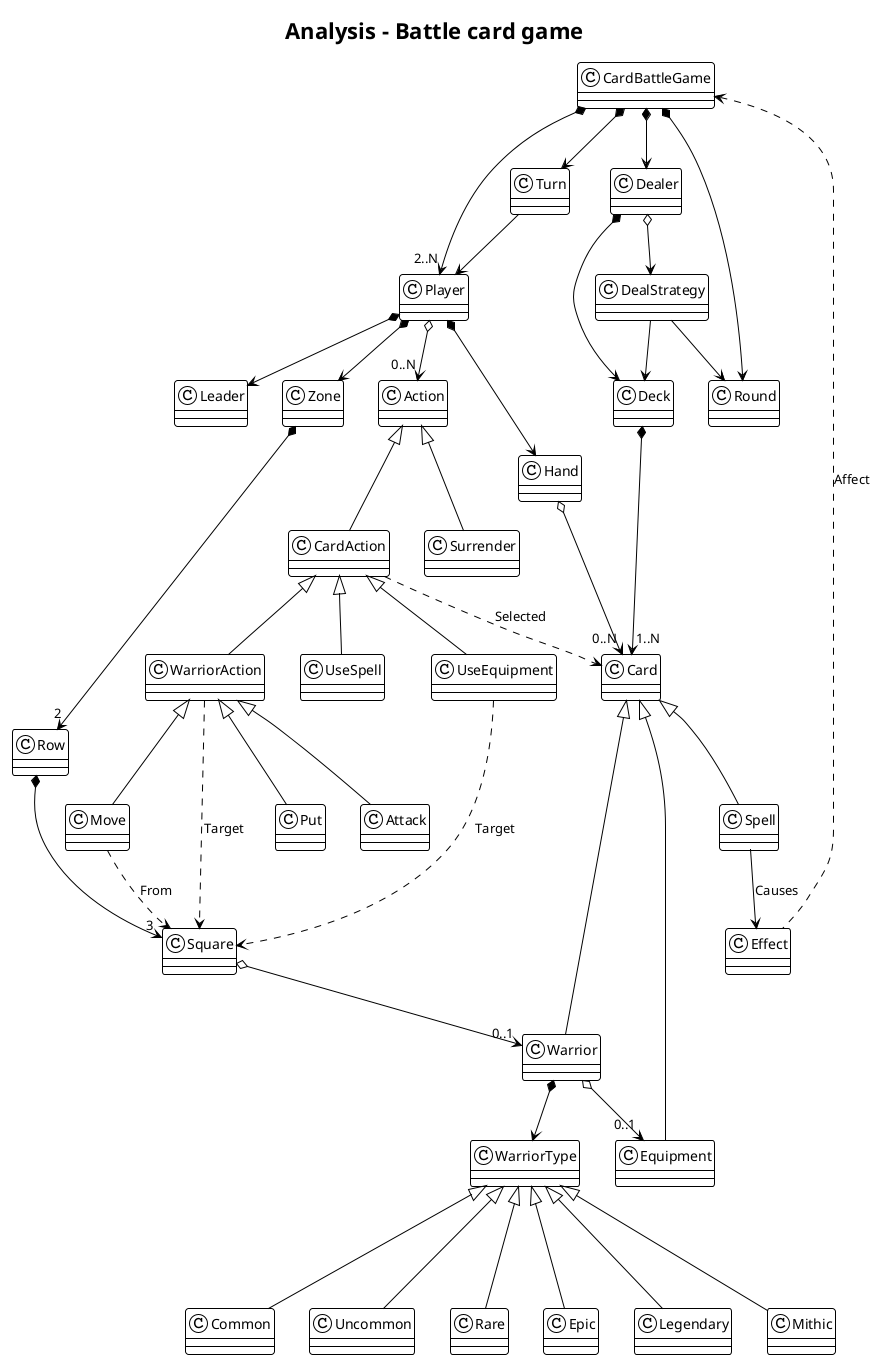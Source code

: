 @startuml
title "Analysis - Battle card game"
!theme plain

CardBattleGame *--> Turn
CardBattleGame *--> Round
CardBattleGame *--> "2..N" Player
CardBattleGame *--> Dealer

Turn --> Player
DealStrategy --> Deck

Player *--> Leader
Player *--> Zone
Zone *---> "2" Row
Row *--> "3" Square
Square o--> "0..1" Warrior

Player *--> Hand
Hand o--> "0..N" Card

Dealer o--> DealStrategy
Dealer *--> Deck
DealStrategy --> Round
Deck *--> "1..N" Card

Card <|-- Spell
Card <|-- Warrior
Card <|-- Equipment

Warrior *--> WarriorType
WarriorType <|--- Common
WarriorType <|--- Uncommon
WarriorType <|--- Rare
WarriorType <|--- Epic
WarriorType <|--- Legendary
WarriorType <|--- Mithic

Spell --> Effect : Causes
Effect .u.> CardBattleGame : Affect

Warrior o--> "0..1" Equipment

Player o--> "0..N" Action
Action <|-- Surrender
Action <|-- CardAction
CardAction ..> Card : Selected
CardAction <|-- UseSpell
CardAction <|-- UseEquipment
CardAction <|-- WarriorAction

UseEquipment .-.> Square : Target
WarriorAction .-.> Square : Target
WarriorAction <|-- Put
WarriorAction <|-- Move
WarriorAction <|-- Attack

Move ..> Square : From
@enduml